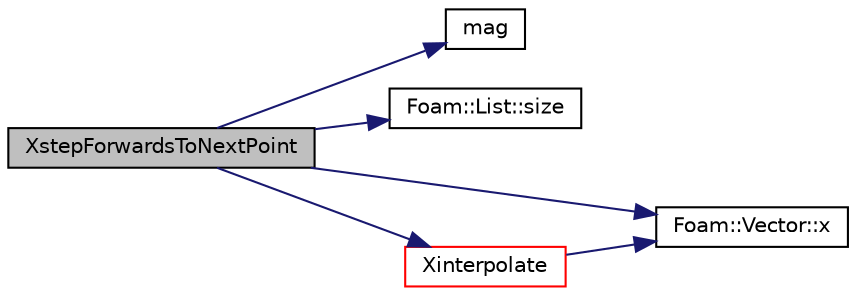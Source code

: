 digraph "XstepForwardsToNextPoint"
{
  bgcolor="transparent";
  edge [fontname="Helvetica",fontsize="10",labelfontname="Helvetica",labelfontsize="10"];
  node [fontname="Helvetica",fontsize="10",shape=record];
  rankdir="LR";
  Node99688 [label="XstepForwardsToNextPoint",height=0.2,width=0.4,color="black", fillcolor="grey75", style="filled", fontcolor="black"];
  Node99688 -> Node99689 [color="midnightblue",fontsize="10",style="solid",fontname="Helvetica"];
  Node99689 [label="mag",height=0.2,width=0.4,color="black",URL="$a21851.html#a929da2a3fdcf3dacbbe0487d3a330dae"];
  Node99688 -> Node99690 [color="midnightblue",fontsize="10",style="solid",fontname="Helvetica"];
  Node99690 [label="Foam::List::size",height=0.2,width=0.4,color="black",URL="$a26833.html#a8a5f6fa29bd4b500caf186f60245b384",tooltip="Override size to be inconsistent with allocated storage. "];
  Node99688 -> Node99691 [color="midnightblue",fontsize="10",style="solid",fontname="Helvetica"];
  Node99691 [label="Foam::Vector::x",height=0.2,width=0.4,color="black",URL="$a29749.html#a63327976e5a8359700064a02ae22548e"];
  Node99688 -> Node99692 [color="midnightblue",fontsize="10",style="solid",fontname="Helvetica"];
  Node99692 [label="Xinterpolate",height=0.2,width=0.4,color="red",URL="$a21851.html#a396585a82c5ba11402e6603c63463477"];
  Node99692 -> Node99691 [color="midnightblue",fontsize="10",style="solid",fontname="Helvetica"];
}
